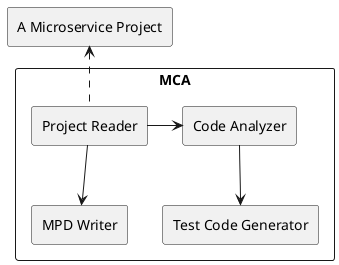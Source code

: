 @startuml
rectangle "A Microservice Project" as mp

rectangle "MCA" {
	rectangle "Project Reader" as a
	rectangle "Code Analyzer"as b
	rectangle "MPD Writer" as c
	rectangle "Test Code Generator" as d

	a -right-> b
	a -down-> c
	b -down-> d
}

a .up.> mp

@enduml